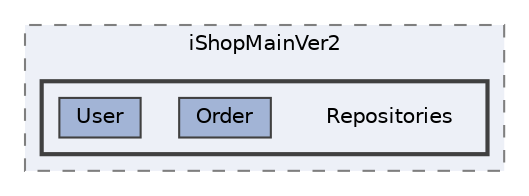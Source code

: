 digraph "D:/project/forCSharp/iShopMainVer2/iShopMainVer2/Repositories"
{
 // LATEX_PDF_SIZE
  bgcolor="transparent";
  edge [fontname=Helvetica,fontsize=10,labelfontname=Helvetica,labelfontsize=10];
  node [fontname=Helvetica,fontsize=10,shape=box,height=0.2,width=0.4];
  compound=true
  subgraph clusterdir_0a09a269237c0ba7f03e32d31cb11169 {
    graph [ bgcolor="#edf0f7", pencolor="grey50", label="iShopMainVer2", fontname=Helvetica,fontsize=10 style="filled,dashed", URL="dir_0a09a269237c0ba7f03e32d31cb11169.html",tooltip=""]
  subgraph clusterdir_96b3229cbed59b1438ebc1141bd7b225 {
    graph [ bgcolor="#edf0f7", pencolor="grey25", label="", fontname=Helvetica,fontsize=10 style="filled,bold", URL="dir_96b3229cbed59b1438ebc1141bd7b225.html",tooltip=""]
    dir_96b3229cbed59b1438ebc1141bd7b225 [shape=plaintext, label="Repositories"];
  dir_44ca9a0b928a233d4b0f525b9638ec56 [label="Order", fillcolor="#a2b4d6", color="grey25", style="filled", URL="dir_44ca9a0b928a233d4b0f525b9638ec56.html",tooltip=""];
  dir_98c5f95a60ccab96c644df8f74813ea0 [label="User", fillcolor="#a2b4d6", color="grey25", style="filled", URL="dir_98c5f95a60ccab96c644df8f74813ea0.html",tooltip=""];
  }
  }
}
